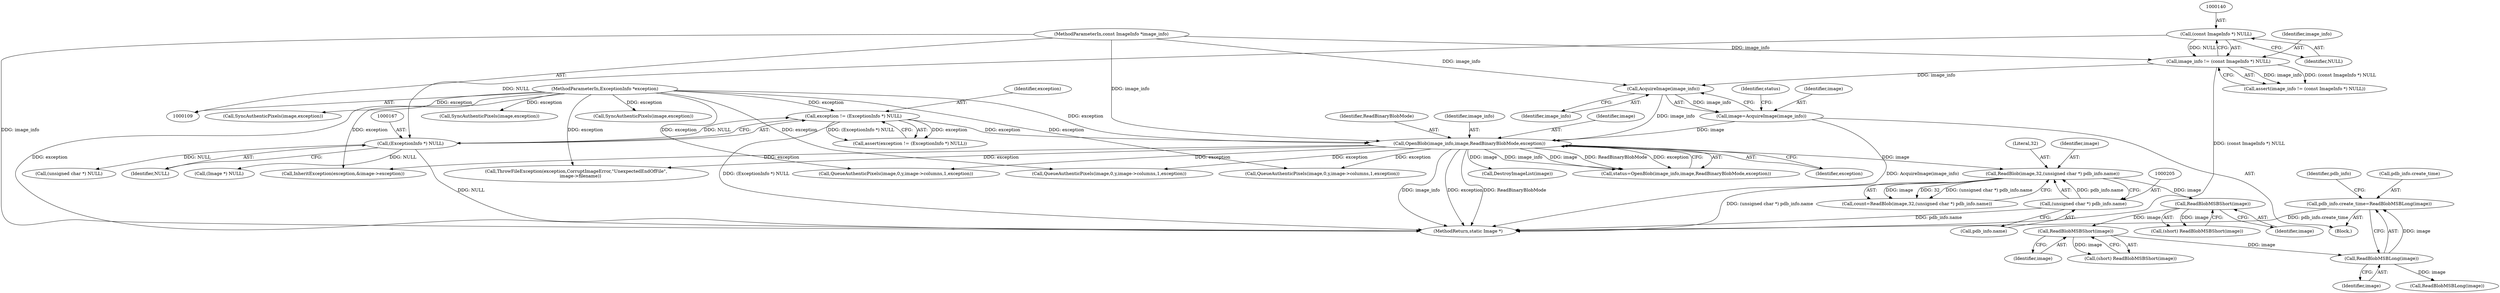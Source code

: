 digraph "0_ImageMagick_f6e9d0d9955e85bdd7540b251cd50d598dacc5e6_45@API" {
"1000225" [label="(Call,pdb_info.create_time=ReadBlobMSBLong(image))"];
"1000229" [label="(Call,ReadBlobMSBLong(image))"];
"1000223" [label="(Call,ReadBlobMSBShort(image))"];
"1000215" [label="(Call,ReadBlobMSBShort(image))"];
"1000201" [label="(Call,ReadBlob(image,32,(unsigned char *) pdb_info.name))"];
"1000181" [label="(Call,OpenBlob(image_info,image,ReadBinaryBlobMode,exception))"];
"1000177" [label="(Call,AcquireImage(image_info))"];
"1000137" [label="(Call,image_info != (const ImageInfo *) NULL)"];
"1000110" [label="(MethodParameterIn,const ImageInfo *image_info)"];
"1000139" [label="(Call,(const ImageInfo *) NULL)"];
"1000175" [label="(Call,image=AcquireImage(image_info))"];
"1000164" [label="(Call,exception != (ExceptionInfo *) NULL)"];
"1000111" [label="(MethodParameterIn,ExceptionInfo *exception)"];
"1000166" [label="(Call,(ExceptionInfo *) NULL)"];
"1000204" [label="(Call,(unsigned char *) pdb_info.name)"];
"1000204" [label="(Call,(unsigned char *) pdb_info.name)"];
"1000137" [label="(Call,image_info != (const ImageInfo *) NULL)"];
"1000955" [label="(Call,SyncAuthenticPixels(image,exception))"];
"1000141" [label="(Identifier,NULL)"];
"1000176" [label="(Identifier,image)"];
"1000201" [label="(Call,ReadBlob(image,32,(unsigned char *) pdb_info.name))"];
"1000193" [label="(Call,DestroyImageList(image))"];
"1000202" [label="(Identifier,image)"];
"1000213" [label="(Call,(short) ReadBlobMSBShort(image))"];
"1000184" [label="(Identifier,ReadBinaryBlobMode)"];
"1000165" [label="(Identifier,exception)"];
"1000164" [label="(Call,exception != (ExceptionInfo *) NULL)"];
"1000224" [label="(Identifier,image)"];
"1000233" [label="(Identifier,pdb_info)"];
"1000229" [label="(Call,ReadBlobMSBLong(image))"];
"1000180" [label="(Identifier,status)"];
"1000175" [label="(Call,image=AcquireImage(image_info))"];
"1000177" [label="(Call,AcquireImage(image_info))"];
"1000178" [label="(Identifier,image_info)"];
"1000112" [label="(Block,)"];
"1001072" [label="(Call,SyncAuthenticPixels(image,exception))"];
"1000223" [label="(Call,ReadBlobMSBShort(image))"];
"1000139" [label="(Call,(const ImageInfo *) NULL)"];
"1000216" [label="(Identifier,image)"];
"1000182" [label="(Identifier,image_info)"];
"1000163" [label="(Call,assert(exception != (ExceptionInfo *) NULL))"];
"1001251" [label="(MethodReturn,static Image *)"];
"1000844" [label="(Call,QueueAuthenticPixels(image,0,y,image->columns,1,exception))"];
"1000136" [label="(Call,assert(image_info != (const ImageInfo *) NULL))"];
"1000608" [label="(Call,InheritException(exception,&image->exception))"];
"1000646" [label="(Call,(unsigned char *) NULL)"];
"1000168" [label="(Identifier,NULL)"];
"1000166" [label="(Call,(ExceptionInfo *) NULL)"];
"1000221" [label="(Call,(short) ReadBlobMSBShort(image))"];
"1000183" [label="(Identifier,image)"];
"1001113" [label="(Call,ThrowFileException(exception,CorruptImageError,\"UnexpectedEndOfFile\",\n      image->filename))"];
"1000179" [label="(Call,status=OpenBlob(image_info,image,ReadBinaryBlobMode,exception))"];
"1000199" [label="(Call,count=ReadBlob(image,32,(unsigned char *) pdb_info.name))"];
"1000138" [label="(Identifier,image_info)"];
"1000111" [label="(MethodParameterIn,ExceptionInfo *exception)"];
"1000226" [label="(Call,pdb_info.create_time)"];
"1000225" [label="(Call,pdb_info.create_time=ReadBlobMSBLong(image))"];
"1000999" [label="(Call,QueueAuthenticPixels(image,0,y,image->columns,1,exception))"];
"1000230" [label="(Identifier,image)"];
"1000206" [label="(Call,pdb_info.name)"];
"1000215" [label="(Call,ReadBlobMSBShort(image))"];
"1000729" [label="(Call,QueueAuthenticPixels(image,0,y,image->columns,1,exception))"];
"1000203" [label="(Literal,32)"];
"1000235" [label="(Call,ReadBlobMSBLong(image))"];
"1000196" [label="(Call,(Image *) NULL)"];
"1000181" [label="(Call,OpenBlob(image_info,image,ReadBinaryBlobMode,exception))"];
"1000800" [label="(Call,SyncAuthenticPixels(image,exception))"];
"1000185" [label="(Identifier,exception)"];
"1000110" [label="(MethodParameterIn,const ImageInfo *image_info)"];
"1000225" -> "1000112"  [label="AST: "];
"1000225" -> "1000229"  [label="CFG: "];
"1000226" -> "1000225"  [label="AST: "];
"1000229" -> "1000225"  [label="AST: "];
"1000233" -> "1000225"  [label="CFG: "];
"1000225" -> "1001251"  [label="DDG: pdb_info.create_time"];
"1000229" -> "1000225"  [label="DDG: image"];
"1000229" -> "1000230"  [label="CFG: "];
"1000230" -> "1000229"  [label="AST: "];
"1000223" -> "1000229"  [label="DDG: image"];
"1000229" -> "1000235"  [label="DDG: image"];
"1000223" -> "1000221"  [label="AST: "];
"1000223" -> "1000224"  [label="CFG: "];
"1000224" -> "1000223"  [label="AST: "];
"1000221" -> "1000223"  [label="CFG: "];
"1000223" -> "1000221"  [label="DDG: image"];
"1000215" -> "1000223"  [label="DDG: image"];
"1000215" -> "1000213"  [label="AST: "];
"1000215" -> "1000216"  [label="CFG: "];
"1000216" -> "1000215"  [label="AST: "];
"1000213" -> "1000215"  [label="CFG: "];
"1000215" -> "1000213"  [label="DDG: image"];
"1000201" -> "1000215"  [label="DDG: image"];
"1000201" -> "1000199"  [label="AST: "];
"1000201" -> "1000204"  [label="CFG: "];
"1000202" -> "1000201"  [label="AST: "];
"1000203" -> "1000201"  [label="AST: "];
"1000204" -> "1000201"  [label="AST: "];
"1000199" -> "1000201"  [label="CFG: "];
"1000201" -> "1001251"  [label="DDG: (unsigned char *) pdb_info.name"];
"1000201" -> "1000199"  [label="DDG: image"];
"1000201" -> "1000199"  [label="DDG: 32"];
"1000201" -> "1000199"  [label="DDG: (unsigned char *) pdb_info.name"];
"1000181" -> "1000201"  [label="DDG: image"];
"1000204" -> "1000201"  [label="DDG: pdb_info.name"];
"1000181" -> "1000179"  [label="AST: "];
"1000181" -> "1000185"  [label="CFG: "];
"1000182" -> "1000181"  [label="AST: "];
"1000183" -> "1000181"  [label="AST: "];
"1000184" -> "1000181"  [label="AST: "];
"1000185" -> "1000181"  [label="AST: "];
"1000179" -> "1000181"  [label="CFG: "];
"1000181" -> "1001251"  [label="DDG: image_info"];
"1000181" -> "1001251"  [label="DDG: exception"];
"1000181" -> "1001251"  [label="DDG: ReadBinaryBlobMode"];
"1000181" -> "1000179"  [label="DDG: image_info"];
"1000181" -> "1000179"  [label="DDG: image"];
"1000181" -> "1000179"  [label="DDG: ReadBinaryBlobMode"];
"1000181" -> "1000179"  [label="DDG: exception"];
"1000177" -> "1000181"  [label="DDG: image_info"];
"1000110" -> "1000181"  [label="DDG: image_info"];
"1000175" -> "1000181"  [label="DDG: image"];
"1000164" -> "1000181"  [label="DDG: exception"];
"1000111" -> "1000181"  [label="DDG: exception"];
"1000181" -> "1000193"  [label="DDG: image"];
"1000181" -> "1000608"  [label="DDG: exception"];
"1000181" -> "1000729"  [label="DDG: exception"];
"1000181" -> "1000844"  [label="DDG: exception"];
"1000181" -> "1000999"  [label="DDG: exception"];
"1000181" -> "1001113"  [label="DDG: exception"];
"1000177" -> "1000175"  [label="AST: "];
"1000177" -> "1000178"  [label="CFG: "];
"1000178" -> "1000177"  [label="AST: "];
"1000175" -> "1000177"  [label="CFG: "];
"1000177" -> "1000175"  [label="DDG: image_info"];
"1000137" -> "1000177"  [label="DDG: image_info"];
"1000110" -> "1000177"  [label="DDG: image_info"];
"1000137" -> "1000136"  [label="AST: "];
"1000137" -> "1000139"  [label="CFG: "];
"1000138" -> "1000137"  [label="AST: "];
"1000139" -> "1000137"  [label="AST: "];
"1000136" -> "1000137"  [label="CFG: "];
"1000137" -> "1001251"  [label="DDG: (const ImageInfo *) NULL"];
"1000137" -> "1000136"  [label="DDG: image_info"];
"1000137" -> "1000136"  [label="DDG: (const ImageInfo *) NULL"];
"1000110" -> "1000137"  [label="DDG: image_info"];
"1000139" -> "1000137"  [label="DDG: NULL"];
"1000110" -> "1000109"  [label="AST: "];
"1000110" -> "1001251"  [label="DDG: image_info"];
"1000139" -> "1000141"  [label="CFG: "];
"1000140" -> "1000139"  [label="AST: "];
"1000141" -> "1000139"  [label="AST: "];
"1000139" -> "1000166"  [label="DDG: NULL"];
"1000175" -> "1000112"  [label="AST: "];
"1000176" -> "1000175"  [label="AST: "];
"1000180" -> "1000175"  [label="CFG: "];
"1000175" -> "1001251"  [label="DDG: AcquireImage(image_info)"];
"1000164" -> "1000163"  [label="AST: "];
"1000164" -> "1000166"  [label="CFG: "];
"1000165" -> "1000164"  [label="AST: "];
"1000166" -> "1000164"  [label="AST: "];
"1000163" -> "1000164"  [label="CFG: "];
"1000164" -> "1001251"  [label="DDG: (ExceptionInfo *) NULL"];
"1000164" -> "1000163"  [label="DDG: exception"];
"1000164" -> "1000163"  [label="DDG: (ExceptionInfo *) NULL"];
"1000111" -> "1000164"  [label="DDG: exception"];
"1000166" -> "1000164"  [label="DDG: NULL"];
"1000111" -> "1000109"  [label="AST: "];
"1000111" -> "1001251"  [label="DDG: exception"];
"1000111" -> "1000608"  [label="DDG: exception"];
"1000111" -> "1000729"  [label="DDG: exception"];
"1000111" -> "1000800"  [label="DDG: exception"];
"1000111" -> "1000844"  [label="DDG: exception"];
"1000111" -> "1000955"  [label="DDG: exception"];
"1000111" -> "1000999"  [label="DDG: exception"];
"1000111" -> "1001072"  [label="DDG: exception"];
"1000111" -> "1001113"  [label="DDG: exception"];
"1000166" -> "1000168"  [label="CFG: "];
"1000167" -> "1000166"  [label="AST: "];
"1000168" -> "1000166"  [label="AST: "];
"1000166" -> "1001251"  [label="DDG: NULL"];
"1000166" -> "1000196"  [label="DDG: NULL"];
"1000166" -> "1000646"  [label="DDG: NULL"];
"1000204" -> "1000206"  [label="CFG: "];
"1000205" -> "1000204"  [label="AST: "];
"1000206" -> "1000204"  [label="AST: "];
"1000204" -> "1001251"  [label="DDG: pdb_info.name"];
}
